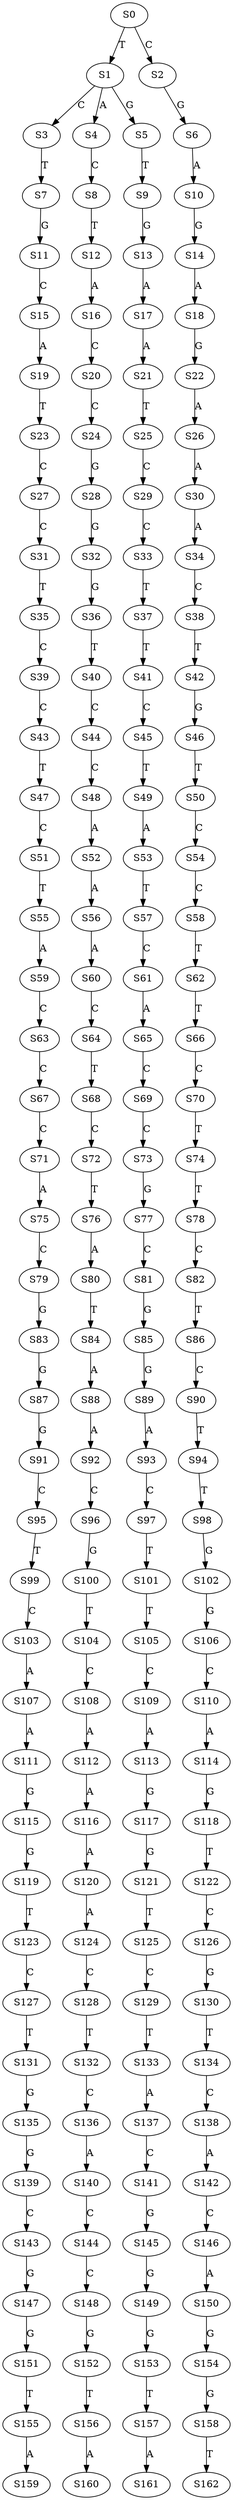 strict digraph  {
	S0 -> S1 [ label = T ];
	S0 -> S2 [ label = C ];
	S1 -> S3 [ label = C ];
	S1 -> S4 [ label = A ];
	S1 -> S5 [ label = G ];
	S2 -> S6 [ label = G ];
	S3 -> S7 [ label = T ];
	S4 -> S8 [ label = C ];
	S5 -> S9 [ label = T ];
	S6 -> S10 [ label = A ];
	S7 -> S11 [ label = G ];
	S8 -> S12 [ label = T ];
	S9 -> S13 [ label = G ];
	S10 -> S14 [ label = G ];
	S11 -> S15 [ label = C ];
	S12 -> S16 [ label = A ];
	S13 -> S17 [ label = A ];
	S14 -> S18 [ label = A ];
	S15 -> S19 [ label = A ];
	S16 -> S20 [ label = C ];
	S17 -> S21 [ label = A ];
	S18 -> S22 [ label = G ];
	S19 -> S23 [ label = T ];
	S20 -> S24 [ label = C ];
	S21 -> S25 [ label = T ];
	S22 -> S26 [ label = A ];
	S23 -> S27 [ label = C ];
	S24 -> S28 [ label = G ];
	S25 -> S29 [ label = C ];
	S26 -> S30 [ label = A ];
	S27 -> S31 [ label = C ];
	S28 -> S32 [ label = G ];
	S29 -> S33 [ label = C ];
	S30 -> S34 [ label = A ];
	S31 -> S35 [ label = T ];
	S32 -> S36 [ label = G ];
	S33 -> S37 [ label = T ];
	S34 -> S38 [ label = C ];
	S35 -> S39 [ label = C ];
	S36 -> S40 [ label = T ];
	S37 -> S41 [ label = T ];
	S38 -> S42 [ label = T ];
	S39 -> S43 [ label = C ];
	S40 -> S44 [ label = C ];
	S41 -> S45 [ label = C ];
	S42 -> S46 [ label = G ];
	S43 -> S47 [ label = T ];
	S44 -> S48 [ label = C ];
	S45 -> S49 [ label = T ];
	S46 -> S50 [ label = T ];
	S47 -> S51 [ label = C ];
	S48 -> S52 [ label = A ];
	S49 -> S53 [ label = A ];
	S50 -> S54 [ label = C ];
	S51 -> S55 [ label = T ];
	S52 -> S56 [ label = A ];
	S53 -> S57 [ label = T ];
	S54 -> S58 [ label = C ];
	S55 -> S59 [ label = A ];
	S56 -> S60 [ label = A ];
	S57 -> S61 [ label = C ];
	S58 -> S62 [ label = T ];
	S59 -> S63 [ label = C ];
	S60 -> S64 [ label = C ];
	S61 -> S65 [ label = A ];
	S62 -> S66 [ label = T ];
	S63 -> S67 [ label = C ];
	S64 -> S68 [ label = T ];
	S65 -> S69 [ label = C ];
	S66 -> S70 [ label = C ];
	S67 -> S71 [ label = C ];
	S68 -> S72 [ label = C ];
	S69 -> S73 [ label = C ];
	S70 -> S74 [ label = T ];
	S71 -> S75 [ label = A ];
	S72 -> S76 [ label = T ];
	S73 -> S77 [ label = G ];
	S74 -> S78 [ label = T ];
	S75 -> S79 [ label = C ];
	S76 -> S80 [ label = A ];
	S77 -> S81 [ label = C ];
	S78 -> S82 [ label = C ];
	S79 -> S83 [ label = G ];
	S80 -> S84 [ label = T ];
	S81 -> S85 [ label = G ];
	S82 -> S86 [ label = T ];
	S83 -> S87 [ label = G ];
	S84 -> S88 [ label = A ];
	S85 -> S89 [ label = G ];
	S86 -> S90 [ label = C ];
	S87 -> S91 [ label = G ];
	S88 -> S92 [ label = A ];
	S89 -> S93 [ label = A ];
	S90 -> S94 [ label = T ];
	S91 -> S95 [ label = C ];
	S92 -> S96 [ label = C ];
	S93 -> S97 [ label = C ];
	S94 -> S98 [ label = T ];
	S95 -> S99 [ label = T ];
	S96 -> S100 [ label = G ];
	S97 -> S101 [ label = T ];
	S98 -> S102 [ label = G ];
	S99 -> S103 [ label = C ];
	S100 -> S104 [ label = T ];
	S101 -> S105 [ label = T ];
	S102 -> S106 [ label = G ];
	S103 -> S107 [ label = A ];
	S104 -> S108 [ label = C ];
	S105 -> S109 [ label = C ];
	S106 -> S110 [ label = C ];
	S107 -> S111 [ label = A ];
	S108 -> S112 [ label = A ];
	S109 -> S113 [ label = A ];
	S110 -> S114 [ label = A ];
	S111 -> S115 [ label = G ];
	S112 -> S116 [ label = A ];
	S113 -> S117 [ label = G ];
	S114 -> S118 [ label = G ];
	S115 -> S119 [ label = G ];
	S116 -> S120 [ label = A ];
	S117 -> S121 [ label = G ];
	S118 -> S122 [ label = T ];
	S119 -> S123 [ label = T ];
	S120 -> S124 [ label = A ];
	S121 -> S125 [ label = T ];
	S122 -> S126 [ label = C ];
	S123 -> S127 [ label = C ];
	S124 -> S128 [ label = C ];
	S125 -> S129 [ label = C ];
	S126 -> S130 [ label = G ];
	S127 -> S131 [ label = T ];
	S128 -> S132 [ label = T ];
	S129 -> S133 [ label = T ];
	S130 -> S134 [ label = T ];
	S131 -> S135 [ label = G ];
	S132 -> S136 [ label = C ];
	S133 -> S137 [ label = A ];
	S134 -> S138 [ label = C ];
	S135 -> S139 [ label = G ];
	S136 -> S140 [ label = A ];
	S137 -> S141 [ label = C ];
	S138 -> S142 [ label = A ];
	S139 -> S143 [ label = C ];
	S140 -> S144 [ label = C ];
	S141 -> S145 [ label = G ];
	S142 -> S146 [ label = C ];
	S143 -> S147 [ label = G ];
	S144 -> S148 [ label = C ];
	S145 -> S149 [ label = G ];
	S146 -> S150 [ label = A ];
	S147 -> S151 [ label = G ];
	S148 -> S152 [ label = G ];
	S149 -> S153 [ label = G ];
	S150 -> S154 [ label = G ];
	S151 -> S155 [ label = T ];
	S152 -> S156 [ label = T ];
	S153 -> S157 [ label = T ];
	S154 -> S158 [ label = G ];
	S155 -> S159 [ label = A ];
	S156 -> S160 [ label = A ];
	S157 -> S161 [ label = A ];
	S158 -> S162 [ label = T ];
}
